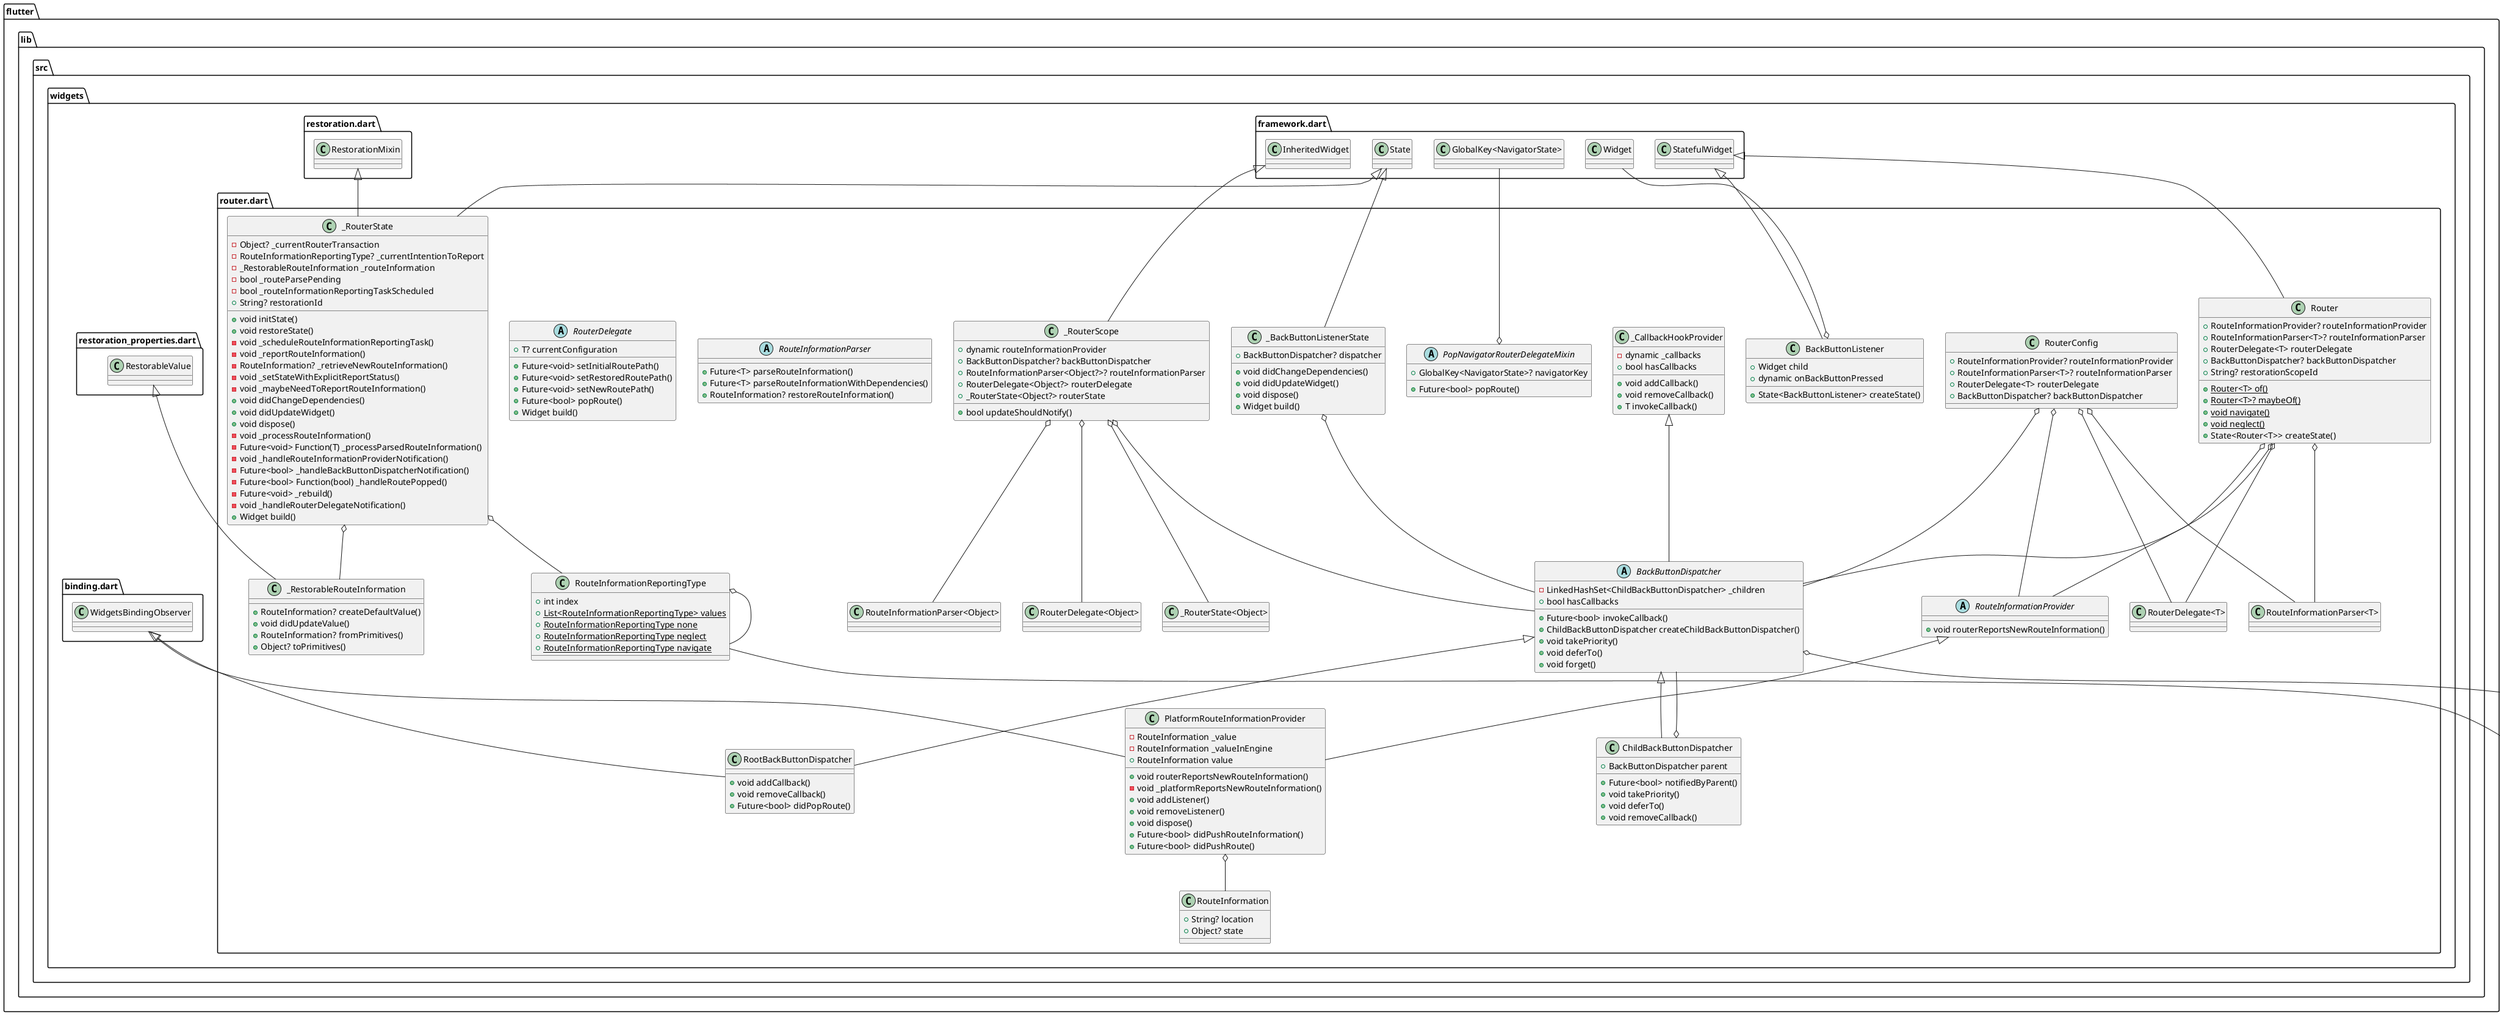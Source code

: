@startuml
set namespaceSeparator ::

class "flutter::lib::src::widgets::router.dart::RouteInformation" {
  +String? location
  +Object? state
}

class "flutter::lib::src::widgets::router.dart::RouterConfig" {
  +RouteInformationProvider? routeInformationProvider
  +RouteInformationParser<T>? routeInformationParser
  +RouterDelegate<T> routerDelegate
  +BackButtonDispatcher? backButtonDispatcher
}

"flutter::lib::src::widgets::router.dart::RouterConfig" o-- "flutter::lib::src::widgets::router.dart::RouteInformationProvider"
"flutter::lib::src::widgets::router.dart::RouterConfig" o-- "flutter::lib::src::widgets::router.dart::RouteInformationParser<T>"
"flutter::lib::src::widgets::router.dart::RouterConfig" o-- "flutter::lib::src::widgets::router.dart::RouterDelegate<T>"
"flutter::lib::src::widgets::router.dart::RouterConfig" o-- "flutter::lib::src::widgets::router.dart::BackButtonDispatcher"

class "flutter::lib::src::widgets::router.dart::Router" {
  +RouteInformationProvider? routeInformationProvider
  +RouteInformationParser<T>? routeInformationParser
  +RouterDelegate<T> routerDelegate
  +BackButtonDispatcher? backButtonDispatcher
  +String? restorationScopeId
  {static} +Router<T> of()
  {static} +Router<T>? maybeOf()
  {static} +void navigate()
  {static} +void neglect()
  +State<Router<T>> createState()
}

"flutter::lib::src::widgets::router.dart::Router" o-- "flutter::lib::src::widgets::router.dart::RouteInformationProvider"
"flutter::lib::src::widgets::router.dart::Router" o-- "flutter::lib::src::widgets::router.dart::RouteInformationParser<T>"
"flutter::lib::src::widgets::router.dart::Router" o-- "flutter::lib::src::widgets::router.dart::RouterDelegate<T>"
"flutter::lib::src::widgets::router.dart::Router" o-- "flutter::lib::src::widgets::router.dart::BackButtonDispatcher"
"flutter::lib::src::widgets::framework.dart::StatefulWidget" <|-- "flutter::lib::src::widgets::router.dart::Router"

class "flutter::lib::src::widgets::router.dart::_RouterState" {
  -Object? _currentRouterTransaction
  -RouteInformationReportingType? _currentIntentionToReport
  -_RestorableRouteInformation _routeInformation
  -bool _routeParsePending
  -bool _routeInformationReportingTaskScheduled
  +String? restorationId
  +void initState()
  +void restoreState()
  -void _scheduleRouteInformationReportingTask()
  -void _reportRouteInformation()
  -RouteInformation? _retrieveNewRouteInformation()
  -void _setStateWithExplicitReportStatus()
  -void _maybeNeedToReportRouteInformation()
  +void didChangeDependencies()
  +void didUpdateWidget()
  +void dispose()
  -void _processRouteInformation()
  -Future<void> Function(T) _processParsedRouteInformation()
  -void _handleRouteInformationProviderNotification()
  -Future<bool> _handleBackButtonDispatcherNotification()
  -Future<bool> Function(bool) _handleRoutePopped()
  -Future<void> _rebuild()
  -void _handleRouterDelegateNotification()
  +Widget build()
}

"flutter::lib::src::widgets::router.dart::_RouterState" o-- "flutter::lib::src::widgets::router.dart::RouteInformationReportingType"
"flutter::lib::src::widgets::router.dart::_RouterState" o-- "flutter::lib::src::widgets::router.dart::_RestorableRouteInformation"
"flutter::lib::src::widgets::framework.dart::State" <|-- "flutter::lib::src::widgets::router.dart::_RouterState"
"flutter::lib::src::widgets::restoration.dart::RestorationMixin" <|-- "flutter::lib::src::widgets::router.dart::_RouterState"

class "flutter::lib::src::widgets::router.dart::_RouterScope" {
  +dynamic routeInformationProvider
  +BackButtonDispatcher? backButtonDispatcher
  +RouteInformationParser<Object?>? routeInformationParser
  +RouterDelegate<Object?> routerDelegate
  +_RouterState<Object?> routerState
  +bool updateShouldNotify()
}

"flutter::lib::src::widgets::router.dart::_RouterScope" o-- "flutter::lib::src::widgets::router.dart::BackButtonDispatcher"
"flutter::lib::src::widgets::router.dart::_RouterScope" o-- "flutter::lib::src::widgets::router.dart::RouteInformationParser<Object>"
"flutter::lib::src::widgets::router.dart::_RouterScope" o-- "flutter::lib::src::widgets::router.dart::RouterDelegate<Object>"
"flutter::lib::src::widgets::router.dart::_RouterScope" o-- "flutter::lib::src::widgets::router.dart::_RouterState<Object>"
"flutter::lib::src::widgets::framework.dart::InheritedWidget" <|-- "flutter::lib::src::widgets::router.dart::_RouterScope"

class "flutter::lib::src::widgets::router.dart::_CallbackHookProvider" {
  -dynamic _callbacks
  +bool hasCallbacks
  +void addCallback()
  +void removeCallback()
  +T invokeCallback()
}

abstract class "flutter::lib::src::widgets::router.dart::BackButtonDispatcher" {
  -LinkedHashSet<ChildBackButtonDispatcher> _children
  +bool hasCallbacks
  +Future<bool> invokeCallback()
  +ChildBackButtonDispatcher createChildBackButtonDispatcher()
  +void takePriority()
  +void deferTo()
  +void forget()
}

"flutter::lib::src::widgets::router.dart::BackButtonDispatcher" o-- "dart::collection::LinkedHashSet<ChildBackButtonDispatcher>"
"flutter::lib::src::widgets::router.dart::_CallbackHookProvider" <|-- "flutter::lib::src::widgets::router.dart::BackButtonDispatcher"

class "flutter::lib::src::widgets::router.dart::RootBackButtonDispatcher" {
  +void addCallback()
  +void removeCallback()
  +Future<bool> didPopRoute()
}

"flutter::lib::src::widgets::router.dart::BackButtonDispatcher" <|-- "flutter::lib::src::widgets::router.dart::RootBackButtonDispatcher"
"flutter::lib::src::widgets::binding.dart::WidgetsBindingObserver" <|-- "flutter::lib::src::widgets::router.dart::RootBackButtonDispatcher"

class "flutter::lib::src::widgets::router.dart::ChildBackButtonDispatcher" {
  +BackButtonDispatcher parent
  +Future<bool> notifiedByParent()
  +void takePriority()
  +void deferTo()
  +void removeCallback()
}

"flutter::lib::src::widgets::router.dart::ChildBackButtonDispatcher" o-- "flutter::lib::src::widgets::router.dart::BackButtonDispatcher"
"flutter::lib::src::widgets::router.dart::BackButtonDispatcher" <|-- "flutter::lib::src::widgets::router.dart::ChildBackButtonDispatcher"

class "flutter::lib::src::widgets::router.dart::BackButtonListener" {
  +Widget child
  +dynamic onBackButtonPressed
  +State<BackButtonListener> createState()
}

"flutter::lib::src::widgets::router.dart::BackButtonListener" o-- "flutter::lib::src::widgets::framework.dart::Widget"
"flutter::lib::src::widgets::framework.dart::StatefulWidget" <|-- "flutter::lib::src::widgets::router.dart::BackButtonListener"

class "flutter::lib::src::widgets::router.dart::_BackButtonListenerState" {
  +BackButtonDispatcher? dispatcher
  +void didChangeDependencies()
  +void didUpdateWidget()
  +void dispose()
  +Widget build()
}

"flutter::lib::src::widgets::router.dart::_BackButtonListenerState" o-- "flutter::lib::src::widgets::router.dart::BackButtonDispatcher"
"flutter::lib::src::widgets::framework.dart::State" <|-- "flutter::lib::src::widgets::router.dart::_BackButtonListenerState"

abstract class "flutter::lib::src::widgets::router.dart::RouteInformationParser" {
  +Future<T> parseRouteInformation()
  +Future<T> parseRouteInformationWithDependencies()
  +RouteInformation? restoreRouteInformation()
}

abstract class "flutter::lib::src::widgets::router.dart::RouterDelegate" {
  +T? currentConfiguration
  +Future<void> setInitialRoutePath()
  +Future<void> setRestoredRoutePath()
  +Future<void> setNewRoutePath()
  +Future<bool> popRoute()
  +Widget build()
}

abstract class "flutter::lib::src::widgets::router.dart::RouteInformationProvider" {
  +void routerReportsNewRouteInformation()
}

class "flutter::lib::src::widgets::router.dart::PlatformRouteInformationProvider" {
  -RouteInformation _value
  -RouteInformation _valueInEngine
  +RouteInformation value
  +void routerReportsNewRouteInformation()
  -void _platformReportsNewRouteInformation()
  +void addListener()
  +void removeListener()
  +void dispose()
  +Future<bool> didPushRouteInformation()
  +Future<bool> didPushRoute()
}

"flutter::lib::src::widgets::router.dart::PlatformRouteInformationProvider" o-- "flutter::lib::src::widgets::router.dart::RouteInformation"
"flutter::lib::src::widgets::router.dart::RouteInformationProvider" <|-- "flutter::lib::src::widgets::router.dart::PlatformRouteInformationProvider"
"flutter::lib::src::widgets::binding.dart::WidgetsBindingObserver" <|-- "flutter::lib::src::widgets::router.dart::PlatformRouteInformationProvider"

class "flutter::lib::src::widgets::router.dart::_RestorableRouteInformation" {
  +RouteInformation? createDefaultValue()
  +void didUpdateValue()
  +RouteInformation? fromPrimitives()
  +Object? toPrimitives()
}

"flutter::lib::src::widgets::restoration_properties.dart::RestorableValue" <|-- "flutter::lib::src::widgets::router.dart::_RestorableRouteInformation"

class "flutter::lib::src::widgets::router.dart::RouteInformationReportingType" {
  +int index
  {static} +List<RouteInformationReportingType> values
  {static} +RouteInformationReportingType none
  {static} +RouteInformationReportingType neglect
  {static} +RouteInformationReportingType navigate
}

"flutter::lib::src::widgets::router.dart::RouteInformationReportingType" o-- "flutter::lib::src::widgets::router.dart::RouteInformationReportingType"
"dart::core::Enum" <|-- "flutter::lib::src::widgets::router.dart::RouteInformationReportingType"

abstract class "flutter::lib::src::widgets::router.dart::PopNavigatorRouterDelegateMixin" {
  +GlobalKey<NavigatorState>? navigatorKey
  +Future<bool> popRoute()
}

"flutter::lib::src::widgets::router.dart::PopNavigatorRouterDelegateMixin" o-- "flutter::lib::src::widgets::framework.dart::GlobalKey<NavigatorState>"


@enduml
